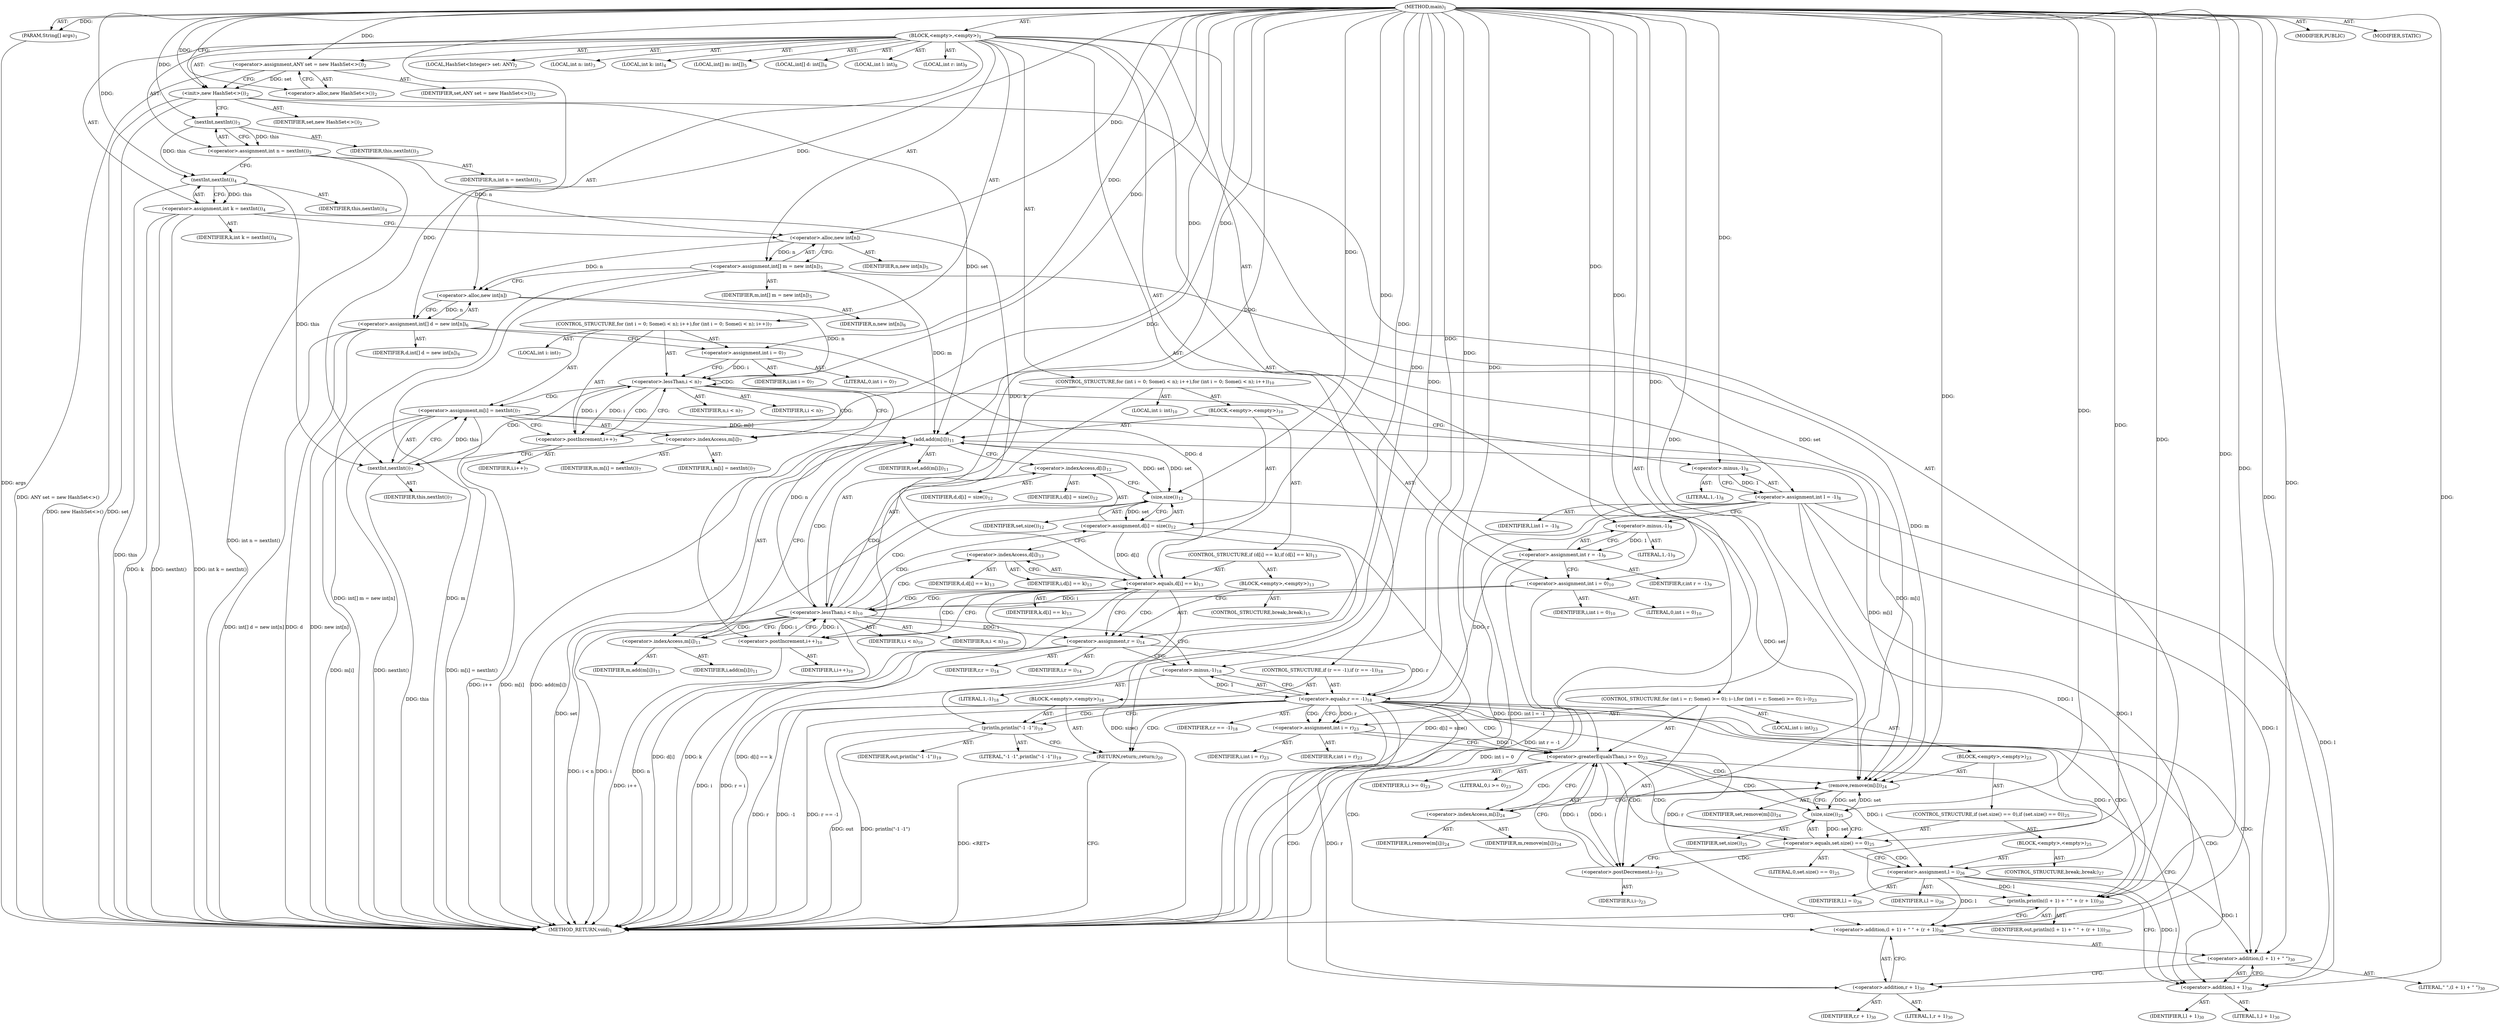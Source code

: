 digraph "main" {  
"19" [label = <(METHOD,main)<SUB>1</SUB>> ]
"20" [label = <(PARAM,String[] args)<SUB>1</SUB>> ]
"21" [label = <(BLOCK,&lt;empty&gt;,&lt;empty&gt;)<SUB>1</SUB>> ]
"4" [label = <(LOCAL,HashSet&lt;Integer&gt; set: ANY)<SUB>2</SUB>> ]
"22" [label = <(&lt;operator&gt;.assignment,ANY set = new HashSet&lt;&gt;())<SUB>2</SUB>> ]
"23" [label = <(IDENTIFIER,set,ANY set = new HashSet&lt;&gt;())<SUB>2</SUB>> ]
"24" [label = <(&lt;operator&gt;.alloc,new HashSet&lt;&gt;())<SUB>2</SUB>> ]
"25" [label = <(&lt;init&gt;,new HashSet&lt;&gt;())<SUB>2</SUB>> ]
"3" [label = <(IDENTIFIER,set,new HashSet&lt;&gt;())<SUB>2</SUB>> ]
"26" [label = <(LOCAL,int n: int)<SUB>3</SUB>> ]
"27" [label = <(&lt;operator&gt;.assignment,int n = nextInt())<SUB>3</SUB>> ]
"28" [label = <(IDENTIFIER,n,int n = nextInt())<SUB>3</SUB>> ]
"29" [label = <(nextInt,nextInt())<SUB>3</SUB>> ]
"30" [label = <(IDENTIFIER,this,nextInt())<SUB>3</SUB>> ]
"31" [label = <(LOCAL,int k: int)<SUB>4</SUB>> ]
"32" [label = <(&lt;operator&gt;.assignment,int k = nextInt())<SUB>4</SUB>> ]
"33" [label = <(IDENTIFIER,k,int k = nextInt())<SUB>4</SUB>> ]
"34" [label = <(nextInt,nextInt())<SUB>4</SUB>> ]
"35" [label = <(IDENTIFIER,this,nextInt())<SUB>4</SUB>> ]
"36" [label = <(LOCAL,int[] m: int[])<SUB>5</SUB>> ]
"37" [label = <(&lt;operator&gt;.assignment,int[] m = new int[n])<SUB>5</SUB>> ]
"38" [label = <(IDENTIFIER,m,int[] m = new int[n])<SUB>5</SUB>> ]
"39" [label = <(&lt;operator&gt;.alloc,new int[n])> ]
"40" [label = <(IDENTIFIER,n,new int[n])<SUB>5</SUB>> ]
"41" [label = <(LOCAL,int[] d: int[])<SUB>6</SUB>> ]
"42" [label = <(&lt;operator&gt;.assignment,int[] d = new int[n])<SUB>6</SUB>> ]
"43" [label = <(IDENTIFIER,d,int[] d = new int[n])<SUB>6</SUB>> ]
"44" [label = <(&lt;operator&gt;.alloc,new int[n])> ]
"45" [label = <(IDENTIFIER,n,new int[n])<SUB>6</SUB>> ]
"46" [label = <(CONTROL_STRUCTURE,for (int i = 0; Some(i &lt; n); i++),for (int i = 0; Some(i &lt; n); i++))<SUB>7</SUB>> ]
"47" [label = <(LOCAL,int i: int)<SUB>7</SUB>> ]
"48" [label = <(&lt;operator&gt;.assignment,int i = 0)<SUB>7</SUB>> ]
"49" [label = <(IDENTIFIER,i,int i = 0)<SUB>7</SUB>> ]
"50" [label = <(LITERAL,0,int i = 0)<SUB>7</SUB>> ]
"51" [label = <(&lt;operator&gt;.lessThan,i &lt; n)<SUB>7</SUB>> ]
"52" [label = <(IDENTIFIER,i,i &lt; n)<SUB>7</SUB>> ]
"53" [label = <(IDENTIFIER,n,i &lt; n)<SUB>7</SUB>> ]
"54" [label = <(&lt;operator&gt;.postIncrement,i++)<SUB>7</SUB>> ]
"55" [label = <(IDENTIFIER,i,i++)<SUB>7</SUB>> ]
"56" [label = <(&lt;operator&gt;.assignment,m[i] = nextInt())<SUB>7</SUB>> ]
"57" [label = <(&lt;operator&gt;.indexAccess,m[i])<SUB>7</SUB>> ]
"58" [label = <(IDENTIFIER,m,m[i] = nextInt())<SUB>7</SUB>> ]
"59" [label = <(IDENTIFIER,i,m[i] = nextInt())<SUB>7</SUB>> ]
"60" [label = <(nextInt,nextInt())<SUB>7</SUB>> ]
"61" [label = <(IDENTIFIER,this,nextInt())<SUB>7</SUB>> ]
"62" [label = <(LOCAL,int l: int)<SUB>8</SUB>> ]
"63" [label = <(&lt;operator&gt;.assignment,int l = -1)<SUB>8</SUB>> ]
"64" [label = <(IDENTIFIER,l,int l = -1)<SUB>8</SUB>> ]
"65" [label = <(&lt;operator&gt;.minus,-1)<SUB>8</SUB>> ]
"66" [label = <(LITERAL,1,-1)<SUB>8</SUB>> ]
"67" [label = <(LOCAL,int r: int)<SUB>9</SUB>> ]
"68" [label = <(&lt;operator&gt;.assignment,int r = -1)<SUB>9</SUB>> ]
"69" [label = <(IDENTIFIER,r,int r = -1)<SUB>9</SUB>> ]
"70" [label = <(&lt;operator&gt;.minus,-1)<SUB>9</SUB>> ]
"71" [label = <(LITERAL,1,-1)<SUB>9</SUB>> ]
"72" [label = <(CONTROL_STRUCTURE,for (int i = 0; Some(i &lt; n); i++),for (int i = 0; Some(i &lt; n); i++))<SUB>10</SUB>> ]
"73" [label = <(LOCAL,int i: int)<SUB>10</SUB>> ]
"74" [label = <(&lt;operator&gt;.assignment,int i = 0)<SUB>10</SUB>> ]
"75" [label = <(IDENTIFIER,i,int i = 0)<SUB>10</SUB>> ]
"76" [label = <(LITERAL,0,int i = 0)<SUB>10</SUB>> ]
"77" [label = <(&lt;operator&gt;.lessThan,i &lt; n)<SUB>10</SUB>> ]
"78" [label = <(IDENTIFIER,i,i &lt; n)<SUB>10</SUB>> ]
"79" [label = <(IDENTIFIER,n,i &lt; n)<SUB>10</SUB>> ]
"80" [label = <(&lt;operator&gt;.postIncrement,i++)<SUB>10</SUB>> ]
"81" [label = <(IDENTIFIER,i,i++)<SUB>10</SUB>> ]
"82" [label = <(BLOCK,&lt;empty&gt;,&lt;empty&gt;)<SUB>10</SUB>> ]
"83" [label = <(add,add(m[i]))<SUB>11</SUB>> ]
"84" [label = <(IDENTIFIER,set,add(m[i]))<SUB>11</SUB>> ]
"85" [label = <(&lt;operator&gt;.indexAccess,m[i])<SUB>11</SUB>> ]
"86" [label = <(IDENTIFIER,m,add(m[i]))<SUB>11</SUB>> ]
"87" [label = <(IDENTIFIER,i,add(m[i]))<SUB>11</SUB>> ]
"88" [label = <(&lt;operator&gt;.assignment,d[i] = size())<SUB>12</SUB>> ]
"89" [label = <(&lt;operator&gt;.indexAccess,d[i])<SUB>12</SUB>> ]
"90" [label = <(IDENTIFIER,d,d[i] = size())<SUB>12</SUB>> ]
"91" [label = <(IDENTIFIER,i,d[i] = size())<SUB>12</SUB>> ]
"92" [label = <(size,size())<SUB>12</SUB>> ]
"93" [label = <(IDENTIFIER,set,size())<SUB>12</SUB>> ]
"94" [label = <(CONTROL_STRUCTURE,if (d[i] == k),if (d[i] == k))<SUB>13</SUB>> ]
"95" [label = <(&lt;operator&gt;.equals,d[i] == k)<SUB>13</SUB>> ]
"96" [label = <(&lt;operator&gt;.indexAccess,d[i])<SUB>13</SUB>> ]
"97" [label = <(IDENTIFIER,d,d[i] == k)<SUB>13</SUB>> ]
"98" [label = <(IDENTIFIER,i,d[i] == k)<SUB>13</SUB>> ]
"99" [label = <(IDENTIFIER,k,d[i] == k)<SUB>13</SUB>> ]
"100" [label = <(BLOCK,&lt;empty&gt;,&lt;empty&gt;)<SUB>13</SUB>> ]
"101" [label = <(&lt;operator&gt;.assignment,r = i)<SUB>14</SUB>> ]
"102" [label = <(IDENTIFIER,r,r = i)<SUB>14</SUB>> ]
"103" [label = <(IDENTIFIER,i,r = i)<SUB>14</SUB>> ]
"104" [label = <(CONTROL_STRUCTURE,break;,break;)<SUB>15</SUB>> ]
"105" [label = <(CONTROL_STRUCTURE,if (r == -1),if (r == -1))<SUB>18</SUB>> ]
"106" [label = <(&lt;operator&gt;.equals,r == -1)<SUB>18</SUB>> ]
"107" [label = <(IDENTIFIER,r,r == -1)<SUB>18</SUB>> ]
"108" [label = <(&lt;operator&gt;.minus,-1)<SUB>18</SUB>> ]
"109" [label = <(LITERAL,1,-1)<SUB>18</SUB>> ]
"110" [label = <(BLOCK,&lt;empty&gt;,&lt;empty&gt;)<SUB>18</SUB>> ]
"111" [label = <(println,println(&quot;-1 -1&quot;))<SUB>19</SUB>> ]
"112" [label = <(IDENTIFIER,out,println(&quot;-1 -1&quot;))<SUB>19</SUB>> ]
"113" [label = <(LITERAL,&quot;-1 -1&quot;,println(&quot;-1 -1&quot;))<SUB>19</SUB>> ]
"114" [label = <(RETURN,return;,return;)<SUB>20</SUB>> ]
"115" [label = <(CONTROL_STRUCTURE,for (int i = r; Some(i &gt;= 0); i--),for (int i = r; Some(i &gt;= 0); i--))<SUB>23</SUB>> ]
"116" [label = <(LOCAL,int i: int)<SUB>23</SUB>> ]
"117" [label = <(&lt;operator&gt;.assignment,int i = r)<SUB>23</SUB>> ]
"118" [label = <(IDENTIFIER,i,int i = r)<SUB>23</SUB>> ]
"119" [label = <(IDENTIFIER,r,int i = r)<SUB>23</SUB>> ]
"120" [label = <(&lt;operator&gt;.greaterEqualsThan,i &gt;= 0)<SUB>23</SUB>> ]
"121" [label = <(IDENTIFIER,i,i &gt;= 0)<SUB>23</SUB>> ]
"122" [label = <(LITERAL,0,i &gt;= 0)<SUB>23</SUB>> ]
"123" [label = <(&lt;operator&gt;.postDecrement,i--)<SUB>23</SUB>> ]
"124" [label = <(IDENTIFIER,i,i--)<SUB>23</SUB>> ]
"125" [label = <(BLOCK,&lt;empty&gt;,&lt;empty&gt;)<SUB>23</SUB>> ]
"126" [label = <(remove,remove(m[i]))<SUB>24</SUB>> ]
"127" [label = <(IDENTIFIER,set,remove(m[i]))<SUB>24</SUB>> ]
"128" [label = <(&lt;operator&gt;.indexAccess,m[i])<SUB>24</SUB>> ]
"129" [label = <(IDENTIFIER,m,remove(m[i]))<SUB>24</SUB>> ]
"130" [label = <(IDENTIFIER,i,remove(m[i]))<SUB>24</SUB>> ]
"131" [label = <(CONTROL_STRUCTURE,if (set.size() == 0),if (set.size() == 0))<SUB>25</SUB>> ]
"132" [label = <(&lt;operator&gt;.equals,set.size() == 0)<SUB>25</SUB>> ]
"133" [label = <(size,size())<SUB>25</SUB>> ]
"134" [label = <(IDENTIFIER,set,size())<SUB>25</SUB>> ]
"135" [label = <(LITERAL,0,set.size() == 0)<SUB>25</SUB>> ]
"136" [label = <(BLOCK,&lt;empty&gt;,&lt;empty&gt;)<SUB>25</SUB>> ]
"137" [label = <(&lt;operator&gt;.assignment,l = i)<SUB>26</SUB>> ]
"138" [label = <(IDENTIFIER,l,l = i)<SUB>26</SUB>> ]
"139" [label = <(IDENTIFIER,i,l = i)<SUB>26</SUB>> ]
"140" [label = <(CONTROL_STRUCTURE,break;,break;)<SUB>27</SUB>> ]
"141" [label = <(println,println((l + 1) + &quot; &quot; + (r + 1)))<SUB>30</SUB>> ]
"142" [label = <(IDENTIFIER,out,println((l + 1) + &quot; &quot; + (r + 1)))<SUB>30</SUB>> ]
"143" [label = <(&lt;operator&gt;.addition,(l + 1) + &quot; &quot; + (r + 1))<SUB>30</SUB>> ]
"144" [label = <(&lt;operator&gt;.addition,(l + 1) + &quot; &quot;)<SUB>30</SUB>> ]
"145" [label = <(&lt;operator&gt;.addition,l + 1)<SUB>30</SUB>> ]
"146" [label = <(IDENTIFIER,l,l + 1)<SUB>30</SUB>> ]
"147" [label = <(LITERAL,1,l + 1)<SUB>30</SUB>> ]
"148" [label = <(LITERAL,&quot; &quot;,(l + 1) + &quot; &quot;)<SUB>30</SUB>> ]
"149" [label = <(&lt;operator&gt;.addition,r + 1)<SUB>30</SUB>> ]
"150" [label = <(IDENTIFIER,r,r + 1)<SUB>30</SUB>> ]
"151" [label = <(LITERAL,1,r + 1)<SUB>30</SUB>> ]
"152" [label = <(MODIFIER,PUBLIC)> ]
"153" [label = <(MODIFIER,STATIC)> ]
"154" [label = <(METHOD_RETURN,void)<SUB>1</SUB>> ]
  "19" -> "20"  [ label = "AST: "] 
  "19" -> "21"  [ label = "AST: "] 
  "19" -> "152"  [ label = "AST: "] 
  "19" -> "153"  [ label = "AST: "] 
  "19" -> "154"  [ label = "AST: "] 
  "21" -> "4"  [ label = "AST: "] 
  "21" -> "22"  [ label = "AST: "] 
  "21" -> "25"  [ label = "AST: "] 
  "21" -> "26"  [ label = "AST: "] 
  "21" -> "27"  [ label = "AST: "] 
  "21" -> "31"  [ label = "AST: "] 
  "21" -> "32"  [ label = "AST: "] 
  "21" -> "36"  [ label = "AST: "] 
  "21" -> "37"  [ label = "AST: "] 
  "21" -> "41"  [ label = "AST: "] 
  "21" -> "42"  [ label = "AST: "] 
  "21" -> "46"  [ label = "AST: "] 
  "21" -> "62"  [ label = "AST: "] 
  "21" -> "63"  [ label = "AST: "] 
  "21" -> "67"  [ label = "AST: "] 
  "21" -> "68"  [ label = "AST: "] 
  "21" -> "72"  [ label = "AST: "] 
  "21" -> "105"  [ label = "AST: "] 
  "21" -> "115"  [ label = "AST: "] 
  "21" -> "141"  [ label = "AST: "] 
  "22" -> "23"  [ label = "AST: "] 
  "22" -> "24"  [ label = "AST: "] 
  "25" -> "3"  [ label = "AST: "] 
  "27" -> "28"  [ label = "AST: "] 
  "27" -> "29"  [ label = "AST: "] 
  "29" -> "30"  [ label = "AST: "] 
  "32" -> "33"  [ label = "AST: "] 
  "32" -> "34"  [ label = "AST: "] 
  "34" -> "35"  [ label = "AST: "] 
  "37" -> "38"  [ label = "AST: "] 
  "37" -> "39"  [ label = "AST: "] 
  "39" -> "40"  [ label = "AST: "] 
  "42" -> "43"  [ label = "AST: "] 
  "42" -> "44"  [ label = "AST: "] 
  "44" -> "45"  [ label = "AST: "] 
  "46" -> "47"  [ label = "AST: "] 
  "46" -> "48"  [ label = "AST: "] 
  "46" -> "51"  [ label = "AST: "] 
  "46" -> "54"  [ label = "AST: "] 
  "46" -> "56"  [ label = "AST: "] 
  "48" -> "49"  [ label = "AST: "] 
  "48" -> "50"  [ label = "AST: "] 
  "51" -> "52"  [ label = "AST: "] 
  "51" -> "53"  [ label = "AST: "] 
  "54" -> "55"  [ label = "AST: "] 
  "56" -> "57"  [ label = "AST: "] 
  "56" -> "60"  [ label = "AST: "] 
  "57" -> "58"  [ label = "AST: "] 
  "57" -> "59"  [ label = "AST: "] 
  "60" -> "61"  [ label = "AST: "] 
  "63" -> "64"  [ label = "AST: "] 
  "63" -> "65"  [ label = "AST: "] 
  "65" -> "66"  [ label = "AST: "] 
  "68" -> "69"  [ label = "AST: "] 
  "68" -> "70"  [ label = "AST: "] 
  "70" -> "71"  [ label = "AST: "] 
  "72" -> "73"  [ label = "AST: "] 
  "72" -> "74"  [ label = "AST: "] 
  "72" -> "77"  [ label = "AST: "] 
  "72" -> "80"  [ label = "AST: "] 
  "72" -> "82"  [ label = "AST: "] 
  "74" -> "75"  [ label = "AST: "] 
  "74" -> "76"  [ label = "AST: "] 
  "77" -> "78"  [ label = "AST: "] 
  "77" -> "79"  [ label = "AST: "] 
  "80" -> "81"  [ label = "AST: "] 
  "82" -> "83"  [ label = "AST: "] 
  "82" -> "88"  [ label = "AST: "] 
  "82" -> "94"  [ label = "AST: "] 
  "83" -> "84"  [ label = "AST: "] 
  "83" -> "85"  [ label = "AST: "] 
  "85" -> "86"  [ label = "AST: "] 
  "85" -> "87"  [ label = "AST: "] 
  "88" -> "89"  [ label = "AST: "] 
  "88" -> "92"  [ label = "AST: "] 
  "89" -> "90"  [ label = "AST: "] 
  "89" -> "91"  [ label = "AST: "] 
  "92" -> "93"  [ label = "AST: "] 
  "94" -> "95"  [ label = "AST: "] 
  "94" -> "100"  [ label = "AST: "] 
  "95" -> "96"  [ label = "AST: "] 
  "95" -> "99"  [ label = "AST: "] 
  "96" -> "97"  [ label = "AST: "] 
  "96" -> "98"  [ label = "AST: "] 
  "100" -> "101"  [ label = "AST: "] 
  "100" -> "104"  [ label = "AST: "] 
  "101" -> "102"  [ label = "AST: "] 
  "101" -> "103"  [ label = "AST: "] 
  "105" -> "106"  [ label = "AST: "] 
  "105" -> "110"  [ label = "AST: "] 
  "106" -> "107"  [ label = "AST: "] 
  "106" -> "108"  [ label = "AST: "] 
  "108" -> "109"  [ label = "AST: "] 
  "110" -> "111"  [ label = "AST: "] 
  "110" -> "114"  [ label = "AST: "] 
  "111" -> "112"  [ label = "AST: "] 
  "111" -> "113"  [ label = "AST: "] 
  "115" -> "116"  [ label = "AST: "] 
  "115" -> "117"  [ label = "AST: "] 
  "115" -> "120"  [ label = "AST: "] 
  "115" -> "123"  [ label = "AST: "] 
  "115" -> "125"  [ label = "AST: "] 
  "117" -> "118"  [ label = "AST: "] 
  "117" -> "119"  [ label = "AST: "] 
  "120" -> "121"  [ label = "AST: "] 
  "120" -> "122"  [ label = "AST: "] 
  "123" -> "124"  [ label = "AST: "] 
  "125" -> "126"  [ label = "AST: "] 
  "125" -> "131"  [ label = "AST: "] 
  "126" -> "127"  [ label = "AST: "] 
  "126" -> "128"  [ label = "AST: "] 
  "128" -> "129"  [ label = "AST: "] 
  "128" -> "130"  [ label = "AST: "] 
  "131" -> "132"  [ label = "AST: "] 
  "131" -> "136"  [ label = "AST: "] 
  "132" -> "133"  [ label = "AST: "] 
  "132" -> "135"  [ label = "AST: "] 
  "133" -> "134"  [ label = "AST: "] 
  "136" -> "137"  [ label = "AST: "] 
  "136" -> "140"  [ label = "AST: "] 
  "137" -> "138"  [ label = "AST: "] 
  "137" -> "139"  [ label = "AST: "] 
  "141" -> "142"  [ label = "AST: "] 
  "141" -> "143"  [ label = "AST: "] 
  "143" -> "144"  [ label = "AST: "] 
  "143" -> "149"  [ label = "AST: "] 
  "144" -> "145"  [ label = "AST: "] 
  "144" -> "148"  [ label = "AST: "] 
  "145" -> "146"  [ label = "AST: "] 
  "145" -> "147"  [ label = "AST: "] 
  "149" -> "150"  [ label = "AST: "] 
  "149" -> "151"  [ label = "AST: "] 
  "22" -> "25"  [ label = "CFG: "] 
  "25" -> "29"  [ label = "CFG: "] 
  "27" -> "34"  [ label = "CFG: "] 
  "32" -> "39"  [ label = "CFG: "] 
  "37" -> "44"  [ label = "CFG: "] 
  "42" -> "48"  [ label = "CFG: "] 
  "63" -> "70"  [ label = "CFG: "] 
  "68" -> "74"  [ label = "CFG: "] 
  "141" -> "154"  [ label = "CFG: "] 
  "24" -> "22"  [ label = "CFG: "] 
  "29" -> "27"  [ label = "CFG: "] 
  "34" -> "32"  [ label = "CFG: "] 
  "39" -> "37"  [ label = "CFG: "] 
  "44" -> "42"  [ label = "CFG: "] 
  "48" -> "51"  [ label = "CFG: "] 
  "51" -> "57"  [ label = "CFG: "] 
  "51" -> "65"  [ label = "CFG: "] 
  "54" -> "51"  [ label = "CFG: "] 
  "56" -> "54"  [ label = "CFG: "] 
  "65" -> "63"  [ label = "CFG: "] 
  "70" -> "68"  [ label = "CFG: "] 
  "74" -> "77"  [ label = "CFG: "] 
  "77" -> "85"  [ label = "CFG: "] 
  "77" -> "108"  [ label = "CFG: "] 
  "80" -> "77"  [ label = "CFG: "] 
  "106" -> "111"  [ label = "CFG: "] 
  "106" -> "117"  [ label = "CFG: "] 
  "117" -> "120"  [ label = "CFG: "] 
  "120" -> "128"  [ label = "CFG: "] 
  "120" -> "145"  [ label = "CFG: "] 
  "123" -> "120"  [ label = "CFG: "] 
  "143" -> "141"  [ label = "CFG: "] 
  "57" -> "60"  [ label = "CFG: "] 
  "60" -> "56"  [ label = "CFG: "] 
  "83" -> "89"  [ label = "CFG: "] 
  "88" -> "96"  [ label = "CFG: "] 
  "108" -> "106"  [ label = "CFG: "] 
  "111" -> "114"  [ label = "CFG: "] 
  "114" -> "154"  [ label = "CFG: "] 
  "126" -> "133"  [ label = "CFG: "] 
  "144" -> "149"  [ label = "CFG: "] 
  "149" -> "143"  [ label = "CFG: "] 
  "85" -> "83"  [ label = "CFG: "] 
  "89" -> "92"  [ label = "CFG: "] 
  "92" -> "88"  [ label = "CFG: "] 
  "95" -> "101"  [ label = "CFG: "] 
  "95" -> "80"  [ label = "CFG: "] 
  "128" -> "126"  [ label = "CFG: "] 
  "132" -> "137"  [ label = "CFG: "] 
  "132" -> "123"  [ label = "CFG: "] 
  "145" -> "144"  [ label = "CFG: "] 
  "96" -> "95"  [ label = "CFG: "] 
  "101" -> "108"  [ label = "CFG: "] 
  "133" -> "132"  [ label = "CFG: "] 
  "137" -> "145"  [ label = "CFG: "] 
  "19" -> "24"  [ label = "CFG: "] 
  "114" -> "154"  [ label = "DDG: &lt;RET&gt;"] 
  "20" -> "154"  [ label = "DDG: args"] 
  "22" -> "154"  [ label = "DDG: ANY set = new HashSet&lt;&gt;()"] 
  "25" -> "154"  [ label = "DDG: set"] 
  "25" -> "154"  [ label = "DDG: new HashSet&lt;&gt;()"] 
  "27" -> "154"  [ label = "DDG: int n = nextInt()"] 
  "32" -> "154"  [ label = "DDG: k"] 
  "34" -> "154"  [ label = "DDG: this"] 
  "32" -> "154"  [ label = "DDG: nextInt()"] 
  "32" -> "154"  [ label = "DDG: int k = nextInt()"] 
  "37" -> "154"  [ label = "DDG: m"] 
  "37" -> "154"  [ label = "DDG: int[] m = new int[n]"] 
  "42" -> "154"  [ label = "DDG: d"] 
  "42" -> "154"  [ label = "DDG: new int[n]"] 
  "42" -> "154"  [ label = "DDG: int[] d = new int[n]"] 
  "63" -> "154"  [ label = "DDG: l"] 
  "63" -> "154"  [ label = "DDG: int l = -1"] 
  "68" -> "154"  [ label = "DDG: int r = -1"] 
  "74" -> "154"  [ label = "DDG: int i = 0"] 
  "77" -> "154"  [ label = "DDG: i"] 
  "77" -> "154"  [ label = "DDG: n"] 
  "77" -> "154"  [ label = "DDG: i &lt; n"] 
  "83" -> "154"  [ label = "DDG: m[i]"] 
  "83" -> "154"  [ label = "DDG: add(m[i])"] 
  "92" -> "154"  [ label = "DDG: set"] 
  "88" -> "154"  [ label = "DDG: size()"] 
  "88" -> "154"  [ label = "DDG: d[i] = size()"] 
  "95" -> "154"  [ label = "DDG: d[i]"] 
  "95" -> "154"  [ label = "DDG: k"] 
  "95" -> "154"  [ label = "DDG: d[i] == k"] 
  "80" -> "154"  [ label = "DDG: i++"] 
  "101" -> "154"  [ label = "DDG: i"] 
  "101" -> "154"  [ label = "DDG: r = i"] 
  "106" -> "154"  [ label = "DDG: r"] 
  "106" -> "154"  [ label = "DDG: -1"] 
  "106" -> "154"  [ label = "DDG: r == -1"] 
  "111" -> "154"  [ label = "DDG: out"] 
  "111" -> "154"  [ label = "DDG: println(&quot;-1 -1&quot;)"] 
  "56" -> "154"  [ label = "DDG: m[i]"] 
  "60" -> "154"  [ label = "DDG: this"] 
  "56" -> "154"  [ label = "DDG: nextInt()"] 
  "56" -> "154"  [ label = "DDG: m[i] = nextInt()"] 
  "54" -> "154"  [ label = "DDG: i++"] 
  "19" -> "20"  [ label = "DDG: "] 
  "19" -> "22"  [ label = "DDG: "] 
  "29" -> "27"  [ label = "DDG: this"] 
  "34" -> "32"  [ label = "DDG: this"] 
  "39" -> "37"  [ label = "DDG: n"] 
  "44" -> "42"  [ label = "DDG: n"] 
  "65" -> "63"  [ label = "DDG: 1"] 
  "70" -> "68"  [ label = "DDG: 1"] 
  "22" -> "25"  [ label = "DDG: set"] 
  "19" -> "25"  [ label = "DDG: "] 
  "19" -> "48"  [ label = "DDG: "] 
  "60" -> "56"  [ label = "DDG: this"] 
  "19" -> "74"  [ label = "DDG: "] 
  "106" -> "117"  [ label = "DDG: r"] 
  "19" -> "117"  [ label = "DDG: "] 
  "19" -> "141"  [ label = "DDG: "] 
  "63" -> "141"  [ label = "DDG: l"] 
  "137" -> "141"  [ label = "DDG: l"] 
  "106" -> "141"  [ label = "DDG: r"] 
  "19" -> "29"  [ label = "DDG: "] 
  "29" -> "34"  [ label = "DDG: this"] 
  "19" -> "34"  [ label = "DDG: "] 
  "27" -> "39"  [ label = "DDG: n"] 
  "19" -> "39"  [ label = "DDG: "] 
  "39" -> "44"  [ label = "DDG: n"] 
  "19" -> "44"  [ label = "DDG: "] 
  "48" -> "51"  [ label = "DDG: i"] 
  "54" -> "51"  [ label = "DDG: i"] 
  "19" -> "51"  [ label = "DDG: "] 
  "44" -> "51"  [ label = "DDG: n"] 
  "51" -> "54"  [ label = "DDG: i"] 
  "19" -> "54"  [ label = "DDG: "] 
  "19" -> "65"  [ label = "DDG: "] 
  "19" -> "70"  [ label = "DDG: "] 
  "74" -> "77"  [ label = "DDG: i"] 
  "80" -> "77"  [ label = "DDG: i"] 
  "19" -> "77"  [ label = "DDG: "] 
  "51" -> "77"  [ label = "DDG: n"] 
  "77" -> "80"  [ label = "DDG: i"] 
  "19" -> "80"  [ label = "DDG: "] 
  "92" -> "88"  [ label = "DDG: set"] 
  "68" -> "106"  [ label = "DDG: r"] 
  "101" -> "106"  [ label = "DDG: r"] 
  "19" -> "106"  [ label = "DDG: "] 
  "108" -> "106"  [ label = "DDG: 1"] 
  "19" -> "114"  [ label = "DDG: "] 
  "117" -> "120"  [ label = "DDG: i"] 
  "123" -> "120"  [ label = "DDG: i"] 
  "19" -> "120"  [ label = "DDG: "] 
  "120" -> "123"  [ label = "DDG: i"] 
  "19" -> "123"  [ label = "DDG: "] 
  "63" -> "143"  [ label = "DDG: l"] 
  "137" -> "143"  [ label = "DDG: l"] 
  "19" -> "143"  [ label = "DDG: "] 
  "106" -> "143"  [ label = "DDG: r"] 
  "34" -> "60"  [ label = "DDG: this"] 
  "19" -> "60"  [ label = "DDG: "] 
  "25" -> "83"  [ label = "DDG: set"] 
  "92" -> "83"  [ label = "DDG: set"] 
  "19" -> "83"  [ label = "DDG: "] 
  "37" -> "83"  [ label = "DDG: m"] 
  "56" -> "83"  [ label = "DDG: m[i]"] 
  "19" -> "108"  [ label = "DDG: "] 
  "19" -> "111"  [ label = "DDG: "] 
  "25" -> "126"  [ label = "DDG: set"] 
  "92" -> "126"  [ label = "DDG: set"] 
  "133" -> "126"  [ label = "DDG: set"] 
  "19" -> "126"  [ label = "DDG: "] 
  "37" -> "126"  [ label = "DDG: m"] 
  "83" -> "126"  [ label = "DDG: m[i]"] 
  "56" -> "126"  [ label = "DDG: m[i]"] 
  "63" -> "144"  [ label = "DDG: l"] 
  "137" -> "144"  [ label = "DDG: l"] 
  "19" -> "144"  [ label = "DDG: "] 
  "19" -> "149"  [ label = "DDG: "] 
  "106" -> "149"  [ label = "DDG: r"] 
  "83" -> "92"  [ label = "DDG: set"] 
  "19" -> "92"  [ label = "DDG: "] 
  "42" -> "95"  [ label = "DDG: d"] 
  "88" -> "95"  [ label = "DDG: d[i]"] 
  "32" -> "95"  [ label = "DDG: k"] 
  "19" -> "95"  [ label = "DDG: "] 
  "77" -> "101"  [ label = "DDG: i"] 
  "19" -> "101"  [ label = "DDG: "] 
  "133" -> "132"  [ label = "DDG: set"] 
  "19" -> "132"  [ label = "DDG: "] 
  "120" -> "137"  [ label = "DDG: i"] 
  "19" -> "137"  [ label = "DDG: "] 
  "63" -> "145"  [ label = "DDG: l"] 
  "137" -> "145"  [ label = "DDG: l"] 
  "19" -> "145"  [ label = "DDG: "] 
  "126" -> "133"  [ label = "DDG: set"] 
  "19" -> "133"  [ label = "DDG: "] 
  "51" -> "60"  [ label = "CDG: "] 
  "51" -> "51"  [ label = "CDG: "] 
  "51" -> "57"  [ label = "CDG: "] 
  "51" -> "56"  [ label = "CDG: "] 
  "51" -> "54"  [ label = "CDG: "] 
  "77" -> "96"  [ label = "CDG: "] 
  "77" -> "89"  [ label = "CDG: "] 
  "77" -> "85"  [ label = "CDG: "] 
  "77" -> "95"  [ label = "CDG: "] 
  "77" -> "92"  [ label = "CDG: "] 
  "77" -> "83"  [ label = "CDG: "] 
  "77" -> "88"  [ label = "CDG: "] 
  "106" -> "141"  [ label = "CDG: "] 
  "106" -> "120"  [ label = "CDG: "] 
  "106" -> "145"  [ label = "CDG: "] 
  "106" -> "114"  [ label = "CDG: "] 
  "106" -> "149"  [ label = "CDG: "] 
  "106" -> "144"  [ label = "CDG: "] 
  "106" -> "143"  [ label = "CDG: "] 
  "106" -> "117"  [ label = "CDG: "] 
  "106" -> "111"  [ label = "CDG: "] 
  "120" -> "128"  [ label = "CDG: "] 
  "120" -> "132"  [ label = "CDG: "] 
  "120" -> "126"  [ label = "CDG: "] 
  "120" -> "133"  [ label = "CDG: "] 
  "95" -> "77"  [ label = "CDG: "] 
  "95" -> "101"  [ label = "CDG: "] 
  "95" -> "80"  [ label = "CDG: "] 
  "132" -> "120"  [ label = "CDG: "] 
  "132" -> "123"  [ label = "CDG: "] 
  "132" -> "137"  [ label = "CDG: "] 
}
